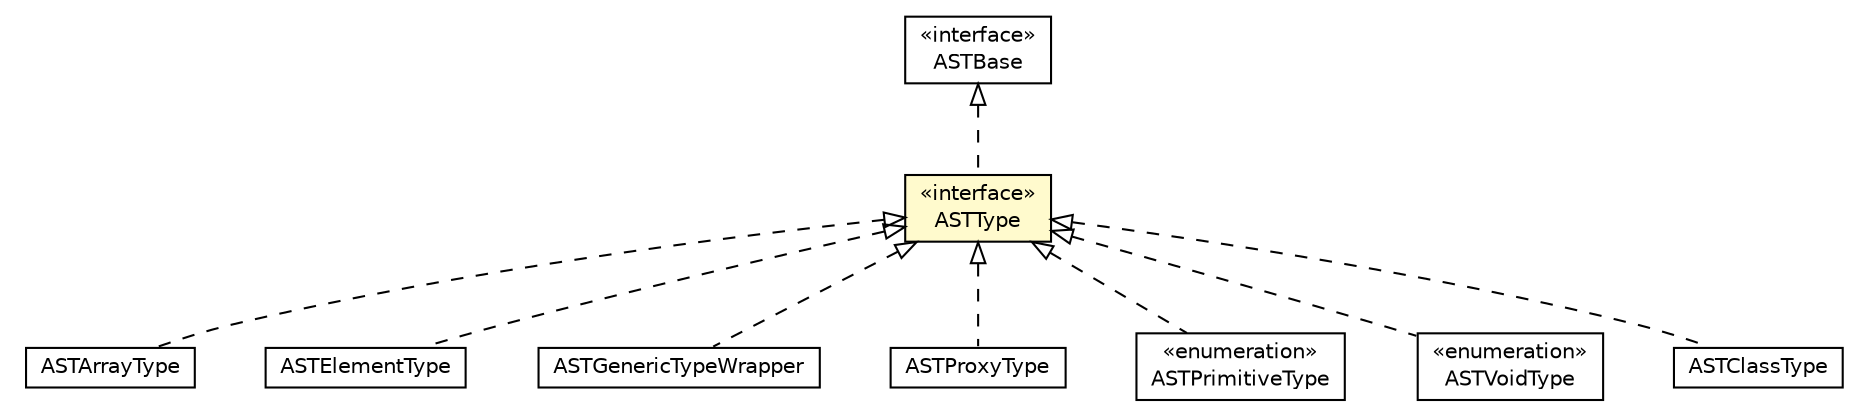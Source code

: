 #!/usr/local/bin/dot
#
# Class diagram 
# Generated by UMLGraph version 5.1 (http://www.umlgraph.org/)
#

digraph G {
	edge [fontname="Helvetica",fontsize=10,labelfontname="Helvetica",labelfontsize=10];
	node [fontname="Helvetica",fontsize=10,shape=plaintext];
	nodesep=0.25;
	ranksep=0.5;
	// org.androidtransfuse.analysis.adapter.ASTArrayType
	c44393 [label=<<table title="org.androidtransfuse.analysis.adapter.ASTArrayType" border="0" cellborder="1" cellspacing="0" cellpadding="2" port="p" href="./ASTArrayType.html">
		<tr><td><table border="0" cellspacing="0" cellpadding="1">
<tr><td align="center" balign="center"> ASTArrayType </td></tr>
		</table></td></tr>
		</table>>, fontname="Helvetica", fontcolor="black", fontsize=10.0];
	// org.androidtransfuse.analysis.adapter.ASTElementType
	c44397 [label=<<table title="org.androidtransfuse.analysis.adapter.ASTElementType" border="0" cellborder="1" cellspacing="0" cellpadding="2" port="p" href="./ASTElementType.html">
		<tr><td><table border="0" cellspacing="0" cellpadding="1">
<tr><td align="center" balign="center"> ASTElementType </td></tr>
		</table></td></tr>
		</table>>, fontname="Helvetica", fontcolor="black", fontsize=10.0];
	// org.androidtransfuse.analysis.adapter.ASTGenericTypeWrapper
	c44403 [label=<<table title="org.androidtransfuse.analysis.adapter.ASTGenericTypeWrapper" border="0" cellborder="1" cellspacing="0" cellpadding="2" port="p" href="./ASTGenericTypeWrapper.html">
		<tr><td><table border="0" cellspacing="0" cellpadding="1">
<tr><td align="center" balign="center"> ASTGenericTypeWrapper </td></tr>
		</table></td></tr>
		</table>>, fontname="Helvetica", fontcolor="black", fontsize=10.0];
	// org.androidtransfuse.analysis.adapter.ASTProxyType
	c44404 [label=<<table title="org.androidtransfuse.analysis.adapter.ASTProxyType" border="0" cellborder="1" cellspacing="0" cellpadding="2" port="p" href="./ASTProxyType.html">
		<tr><td><table border="0" cellspacing="0" cellpadding="1">
<tr><td align="center" balign="center"> ASTProxyType </td></tr>
		</table></td></tr>
		</table>>, fontname="Helvetica", fontcolor="black", fontsize=10.0];
	// org.androidtransfuse.analysis.adapter.ASTBase
	c44410 [label=<<table title="org.androidtransfuse.analysis.adapter.ASTBase" border="0" cellborder="1" cellspacing="0" cellpadding="2" port="p" href="./ASTBase.html">
		<tr><td><table border="0" cellspacing="0" cellpadding="1">
<tr><td align="center" balign="center"> &#171;interface&#187; </td></tr>
<tr><td align="center" balign="center"> ASTBase </td></tr>
		</table></td></tr>
		</table>>, fontname="Helvetica", fontcolor="black", fontsize=10.0];
	// org.androidtransfuse.analysis.adapter.ASTType
	c44411 [label=<<table title="org.androidtransfuse.analysis.adapter.ASTType" border="0" cellborder="1" cellspacing="0" cellpadding="2" port="p" bgcolor="lemonChiffon" href="./ASTType.html">
		<tr><td><table border="0" cellspacing="0" cellpadding="1">
<tr><td align="center" balign="center"> &#171;interface&#187; </td></tr>
<tr><td align="center" balign="center"> ASTType </td></tr>
		</table></td></tr>
		</table>>, fontname="Helvetica", fontcolor="black", fontsize=10.0];
	// org.androidtransfuse.analysis.adapter.ASTPrimitiveType
	c44420 [label=<<table title="org.androidtransfuse.analysis.adapter.ASTPrimitiveType" border="0" cellborder="1" cellspacing="0" cellpadding="2" port="p" href="./ASTPrimitiveType.html">
		<tr><td><table border="0" cellspacing="0" cellpadding="1">
<tr><td align="center" balign="center"> &#171;enumeration&#187; </td></tr>
<tr><td align="center" balign="center"> ASTPrimitiveType </td></tr>
		</table></td></tr>
		</table>>, fontname="Helvetica", fontcolor="black", fontsize=10.0];
	// org.androidtransfuse.analysis.adapter.ASTVoidType
	c44424 [label=<<table title="org.androidtransfuse.analysis.adapter.ASTVoidType" border="0" cellborder="1" cellspacing="0" cellpadding="2" port="p" href="./ASTVoidType.html">
		<tr><td><table border="0" cellspacing="0" cellpadding="1">
<tr><td align="center" balign="center"> &#171;enumeration&#187; </td></tr>
<tr><td align="center" balign="center"> ASTVoidType </td></tr>
		</table></td></tr>
		</table>>, fontname="Helvetica", fontcolor="black", fontsize=10.0];
	// org.androidtransfuse.analysis.adapter.ASTClassType
	c44427 [label=<<table title="org.androidtransfuse.analysis.adapter.ASTClassType" border="0" cellborder="1" cellspacing="0" cellpadding="2" port="p" href="./ASTClassType.html">
		<tr><td><table border="0" cellspacing="0" cellpadding="1">
<tr><td align="center" balign="center"> ASTClassType </td></tr>
		</table></td></tr>
		</table>>, fontname="Helvetica", fontcolor="black", fontsize=10.0];
	//org.androidtransfuse.analysis.adapter.ASTArrayType implements org.androidtransfuse.analysis.adapter.ASTType
	c44411:p -> c44393:p [dir=back,arrowtail=empty,style=dashed];
	//org.androidtransfuse.analysis.adapter.ASTElementType implements org.androidtransfuse.analysis.adapter.ASTType
	c44411:p -> c44397:p [dir=back,arrowtail=empty,style=dashed];
	//org.androidtransfuse.analysis.adapter.ASTGenericTypeWrapper implements org.androidtransfuse.analysis.adapter.ASTType
	c44411:p -> c44403:p [dir=back,arrowtail=empty,style=dashed];
	//org.androidtransfuse.analysis.adapter.ASTProxyType implements org.androidtransfuse.analysis.adapter.ASTType
	c44411:p -> c44404:p [dir=back,arrowtail=empty,style=dashed];
	//org.androidtransfuse.analysis.adapter.ASTType implements org.androidtransfuse.analysis.adapter.ASTBase
	c44410:p -> c44411:p [dir=back,arrowtail=empty,style=dashed];
	//org.androidtransfuse.analysis.adapter.ASTPrimitiveType implements org.androidtransfuse.analysis.adapter.ASTType
	c44411:p -> c44420:p [dir=back,arrowtail=empty,style=dashed];
	//org.androidtransfuse.analysis.adapter.ASTVoidType implements org.androidtransfuse.analysis.adapter.ASTType
	c44411:p -> c44424:p [dir=back,arrowtail=empty,style=dashed];
	//org.androidtransfuse.analysis.adapter.ASTClassType implements org.androidtransfuse.analysis.adapter.ASTType
	c44411:p -> c44427:p [dir=back,arrowtail=empty,style=dashed];
}

